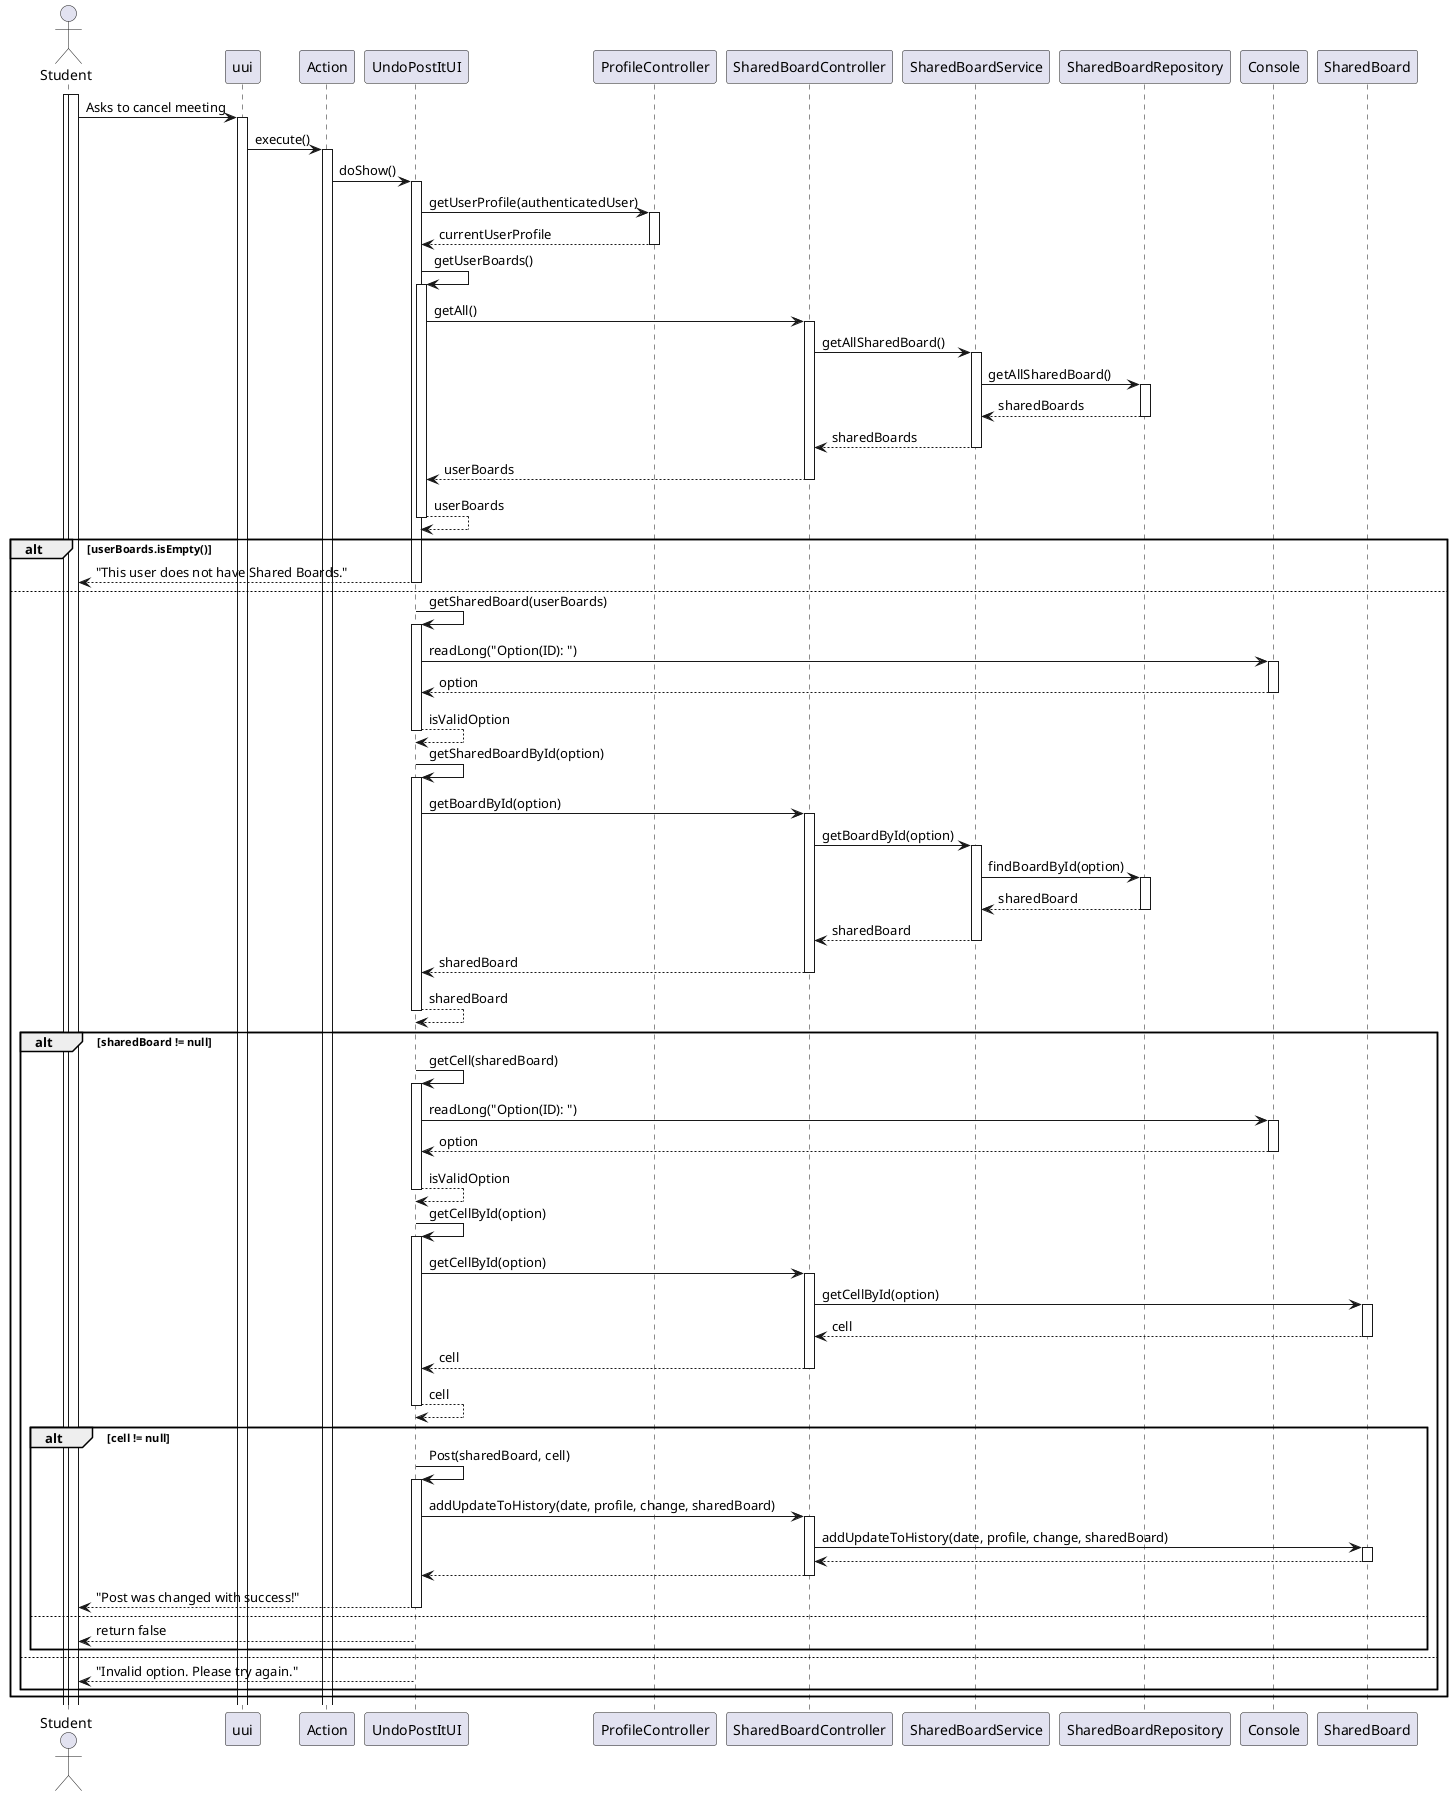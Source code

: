 @startuml

actor Student
activate Student
activate Student
Student->uui: Asks to cancel meeting
activate uui
uui -> Action : execute()
activate Action
Action -> UndoPostItUI : doShow()
activate UndoPostItUI

UndoPostItUI -> ProfileController: getUserProfile(authenticatedUser)
activate ProfileController
ProfileController --> UndoPostItUI: currentUserProfile
deactivate ProfileController

UndoPostItUI -> UndoPostItUI: getUserBoards()
activate UndoPostItUI
UndoPostItUI -> SharedBoardController: getAll()
activate SharedBoardController
SharedBoardController -> SharedBoardService: getAllSharedBoard()
activate SharedBoardService
SharedBoardService -> SharedBoardRepository: getAllSharedBoard()
activate SharedBoardRepository
SharedBoardRepository --> SharedBoardService: sharedBoards
deactivate SharedBoardRepository
SharedBoardService --> SharedBoardController: sharedBoards
deactivate SharedBoardService
SharedBoardController --> UndoPostItUI: userBoards
deactivate SharedBoardController
UndoPostItUI --> UndoPostItUI: userBoards
deactivate UndoPostItUI

alt userBoards.isEmpty()
    UndoPostItUI --> Student: "This user does not have Shared Boards."
    deactivate UndoPostItUI
else
    UndoPostItUI -> UndoPostItUI: getSharedBoard(userBoards)
    activate UndoPostItUI
    UndoPostItUI -> Console: readLong("Option(ID): ")
    activate Console
    Console --> UndoPostItUI: option
    deactivate Console
    UndoPostItUI --> UndoPostItUI: isValidOption
    deactivate UndoPostItUI
    UndoPostItUI -> UndoPostItUI: getSharedBoardById(option)
    activate UndoPostItUI
    UndoPostItUI -> SharedBoardController: getBoardById(option)
    activate SharedBoardController
    SharedBoardController -> SharedBoardService: getBoardById(option)
    activate SharedBoardService
    SharedBoardService -> SharedBoardRepository: findBoardById(option)
    activate SharedBoardRepository
    SharedBoardRepository --> SharedBoardService: sharedBoard
    deactivate SharedBoardRepository
    SharedBoardService --> SharedBoardController: sharedBoard
    deactivate SharedBoardService
    SharedBoardController --> UndoPostItUI: sharedBoard
    deactivate SharedBoardController
    UndoPostItUI --> UndoPostItUI: sharedBoard
    deactivate UndoPostItUI

    alt sharedBoard != null
        UndoPostItUI -> UndoPostItUI: getCell(sharedBoard)
        activate UndoPostItUI
        UndoPostItUI -> Console: readLong("Option(ID): ")
        activate Console
        Console --> UndoPostItUI: option
        deactivate Console
        UndoPostItUI --> UndoPostItUI: isValidOption
        deactivate UndoPostItUI
        UndoPostItUI -> UndoPostItUI: getCellById(option)
        activate UndoPostItUI
        UndoPostItUI -> SharedBoardController: getCellById(option)
        activate SharedBoardController
        SharedBoardController -> SharedBoard: getCellById(option)
        activate SharedBoard
        SharedBoard --> SharedBoardController: cell
        deactivate SharedBoard
        SharedBoardController --> UndoPostItUI: cell
        deactivate SharedBoardController
        UndoPostItUI --> UndoPostItUI: cell
        deactivate UndoPostItUI

        alt cell != null
            UndoPostItUI -> UndoPostItUI: Post(sharedBoard, cell)
            activate UndoPostItUI
            UndoPostItUI -> SharedBoardController: addUpdateToHistory(date, profile, change, sharedBoard)
            activate SharedBoardController
            SharedBoardController -> SharedBoard: addUpdateToHistory(date, profile, change, sharedBoard)
            activate SharedBoard
            SharedBoard --> SharedBoardController
            deactivate SharedBoard
            SharedBoardController --> UndoPostItUI
            deactivate SharedBoardController
            UndoPostItUI --> Student: "Post was changed with success!"
            deactivate UndoPostItUI
        else
            UndoPostItUI --> Student: return false
            deactivate UndoPostItUI
        end
    else
        UndoPostItUI --> Student: "Invalid option. Please try again."
        deactivate UndoPostItUI
    end
end

@enduml
